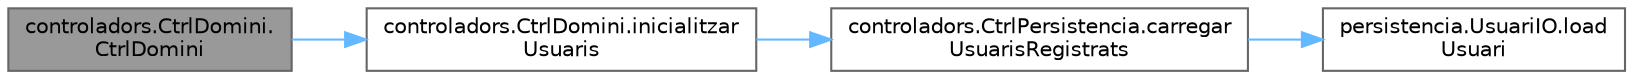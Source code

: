 digraph "controladors.CtrlDomini.CtrlDomini"
{
 // INTERACTIVE_SVG=YES
 // LATEX_PDF_SIZE
  bgcolor="transparent";
  edge [fontname=Helvetica,fontsize=10,labelfontname=Helvetica,labelfontsize=10];
  node [fontname=Helvetica,fontsize=10,shape=box,height=0.2,width=0.4];
  rankdir="LR";
  Node1 [id="Node000001",label="controladors.CtrlDomini.\lCtrlDomini",height=0.2,width=0.4,color="gray40", fillcolor="grey60", style="filled", fontcolor="black",tooltip="Constructor de la classe Ctrl_Domini."];
  Node1 -> Node2 [id="edge1_Node000001_Node000002",color="steelblue1",style="solid",tooltip=" "];
  Node2 [id="Node000002",label="controladors.CtrlDomini.inicialitzar\lUsuaris",height=0.2,width=0.4,color="grey40", fillcolor="white", style="filled",URL="$classcontroladors_1_1_ctrl_domini.html#ab06c2680b60a9e0864d8470f4888e8e9",tooltip="Carrega els usuaris cada cop que executem el joc."];
  Node2 -> Node3 [id="edge2_Node000002_Node000003",color="steelblue1",style="solid",tooltip=" "];
  Node3 [id="Node000003",label="controladors.CtrlPersistencia.carregar\lUsuarisRegistrats",height=0.2,width=0.4,color="grey40", fillcolor="white", style="filled",URL="$classcontroladors_1_1_ctrl_persistencia.html#a06c847181ea13b0c7dde8a61b47f0a0b",tooltip="Carrega els usuaris guardats a la capa de persistència."];
  Node3 -> Node4 [id="edge3_Node000003_Node000004",color="steelblue1",style="solid",tooltip=" "];
  Node4 [id="Node000004",label="persistencia.UsuariIO.load\lUsuari",height=0.2,width=0.4,color="grey40", fillcolor="white", style="filled",URL="$classpersistencia_1_1_usuari_i_o.html#a29677f40d007ca66a5ec1b0926e16da4",tooltip="Carrega un usuari des d'un fitxer JSON."];
}
